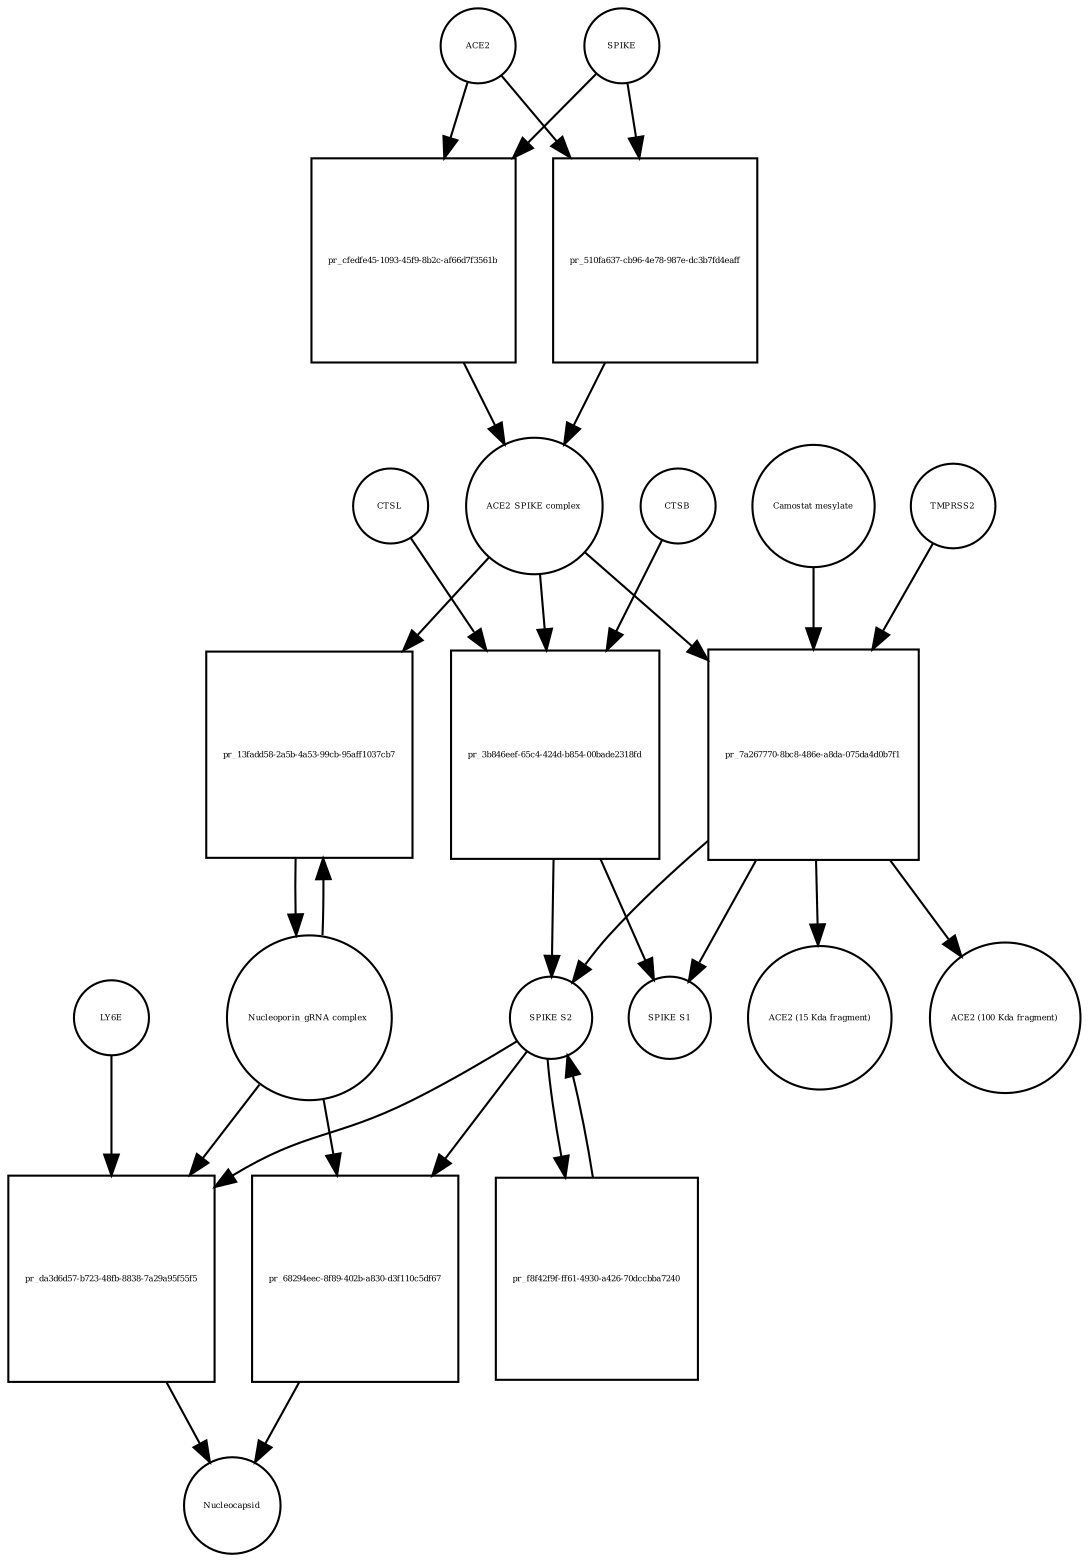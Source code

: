 strict digraph  {
ACE2 [annotation="", bipartite=0, cls=macromolecule, fontsize=4, label=ACE2, shape=circle];
"pr_cfedfe45-1093-45f9-8b2c-af66d7f3561b" [annotation="", bipartite=1, cls=process, fontsize=4, label="pr_cfedfe45-1093-45f9-8b2c-af66d7f3561b", shape=square];
"ACE2_SPIKE complex" [annotation="", bipartite=0, cls=complex, fontsize=4, label="ACE2_SPIKE complex", shape=circle];
SPIKE [annotation="", bipartite=0, cls="macromolecule multimer", fontsize=4, label=SPIKE, shape=circle];
"Nucleoporin_gRNA complex " [annotation="", bipartite=0, cls=complex, fontsize=4, label="Nucleoporin_gRNA complex ", shape=circle];
"pr_13fadd58-2a5b-4a53-99cb-95aff1037cb7" [annotation="", bipartite=1, cls=process, fontsize=4, label="pr_13fadd58-2a5b-4a53-99cb-95aff1037cb7", shape=square];
"pr_3b846eef-65c4-424d-b854-00bade2318fd" [annotation="", bipartite=1, cls=process, fontsize=4, label="pr_3b846eef-65c4-424d-b854-00bade2318fd", shape=square];
"SPIKE S2" [annotation="", bipartite=0, cls=macromolecule, fontsize=4, label="SPIKE S2", shape=circle];
CTSB [annotation="", bipartite=0, cls=macromolecule, fontsize=4, label=CTSB, shape=circle];
CTSL [annotation="", bipartite=0, cls=macromolecule, fontsize=4, label=CTSL, shape=circle];
"SPIKE S1" [annotation="", bipartite=0, cls=macromolecule, fontsize=4, label="SPIKE S1", shape=circle];
"pr_7a267770-8bc8-486e-a8da-075da4d0b7f1" [annotation="", bipartite=1, cls=process, fontsize=4, label="pr_7a267770-8bc8-486e-a8da-075da4d0b7f1", shape=square];
TMPRSS2 [annotation="", bipartite=0, cls=macromolecule, fontsize=4, label=TMPRSS2, shape=circle];
"Camostat mesylate" [annotation="urn_miriam_pubchem.compound_2536", bipartite=0, cls="simple chemical", fontsize=4, label="Camostat mesylate", shape=circle];
"ACE2 (15 Kda fragment)" [annotation="", bipartite=0, cls=macromolecule, fontsize=4, label="ACE2 (15 Kda fragment)", shape=circle];
"ACE2 (100 Kda fragment)" [annotation="", bipartite=0, cls=macromolecule, fontsize=4, label="ACE2 (100 Kda fragment)", shape=circle];
"pr_510fa637-cb96-4e78-987e-dc3b7fd4eaff" [annotation="", bipartite=1, cls=process, fontsize=4, label="pr_510fa637-cb96-4e78-987e-dc3b7fd4eaff", shape=square];
"pr_da3d6d57-b723-48fb-8838-7a29a95f55f5" [annotation="", bipartite=1, cls=process, fontsize=4, label="pr_da3d6d57-b723-48fb-8838-7a29a95f55f5", shape=square];
Nucleocapsid [annotation="", bipartite=0, cls=complex, fontsize=4, label=Nucleocapsid, shape=circle];
LY6E [annotation="", bipartite=0, cls=macromolecule, fontsize=4, label=LY6E, shape=circle];
"pr_f8f42f9f-ff61-4930-a426-70dccbba7240" [annotation="", bipartite=1, cls=process, fontsize=4, label="pr_f8f42f9f-ff61-4930-a426-70dccbba7240", shape=square];
"pr_68294eec-8f89-402b-a830-d3f110c5df67" [annotation="", bipartite=1, cls=process, fontsize=4, label="pr_68294eec-8f89-402b-a830-d3f110c5df67", shape=square];
ACE2 -> "pr_cfedfe45-1093-45f9-8b2c-af66d7f3561b"  [annotation="", interaction_type=consumption];
ACE2 -> "pr_510fa637-cb96-4e78-987e-dc3b7fd4eaff"  [annotation="", interaction_type=consumption];
"pr_cfedfe45-1093-45f9-8b2c-af66d7f3561b" -> "ACE2_SPIKE complex"  [annotation="", interaction_type=production];
"ACE2_SPIKE complex" -> "pr_13fadd58-2a5b-4a53-99cb-95aff1037cb7"  [annotation="urn_miriam_pubmed_32142651|urn_miriam_pubmed_32094589", interaction_type=stimulation];
"ACE2_SPIKE complex" -> "pr_3b846eef-65c4-424d-b854-00bade2318fd"  [annotation="", interaction_type=consumption];
"ACE2_SPIKE complex" -> "pr_7a267770-8bc8-486e-a8da-075da4d0b7f1"  [annotation="", interaction_type=consumption];
SPIKE -> "pr_cfedfe45-1093-45f9-8b2c-af66d7f3561b"  [annotation="", interaction_type=consumption];
SPIKE -> "pr_510fa637-cb96-4e78-987e-dc3b7fd4eaff"  [annotation="", interaction_type=consumption];
"Nucleoporin_gRNA complex " -> "pr_13fadd58-2a5b-4a53-99cb-95aff1037cb7"  [annotation="", interaction_type=consumption];
"Nucleoporin_gRNA complex " -> "pr_da3d6d57-b723-48fb-8838-7a29a95f55f5"  [annotation="", interaction_type=consumption];
"Nucleoporin_gRNA complex " -> "pr_68294eec-8f89-402b-a830-d3f110c5df67"  [annotation="", interaction_type=consumption];
"pr_13fadd58-2a5b-4a53-99cb-95aff1037cb7" -> "Nucleoporin_gRNA complex "  [annotation="", interaction_type=production];
"pr_3b846eef-65c4-424d-b854-00bade2318fd" -> "SPIKE S2"  [annotation="", interaction_type=production];
"pr_3b846eef-65c4-424d-b854-00bade2318fd" -> "SPIKE S1"  [annotation="", interaction_type=production];
"SPIKE S2" -> "pr_da3d6d57-b723-48fb-8838-7a29a95f55f5"  [annotation="urn_miriam_doi_10.1101%2F2020.03.05.979260|urn_miriam_doi_10.1101%2F2020.04.02.021469", interaction_type=stimulation];
"SPIKE S2" -> "pr_f8f42f9f-ff61-4930-a426-70dccbba7240"  [annotation="", interaction_type=consumption];
"SPIKE S2" -> "pr_68294eec-8f89-402b-a830-d3f110c5df67"  [annotation="", interaction_type=stimulation];
CTSB -> "pr_3b846eef-65c4-424d-b854-00bade2318fd"  [annotation=urn_miriam_pubmed_32142651, interaction_type=catalysis];
CTSL -> "pr_3b846eef-65c4-424d-b854-00bade2318fd"  [annotation=urn_miriam_pubmed_32142651, interaction_type=catalysis];
"pr_7a267770-8bc8-486e-a8da-075da4d0b7f1" -> "SPIKE S2"  [annotation="", interaction_type=production];
"pr_7a267770-8bc8-486e-a8da-075da4d0b7f1" -> "SPIKE S1"  [annotation="", interaction_type=production];
"pr_7a267770-8bc8-486e-a8da-075da4d0b7f1" -> "ACE2 (15 Kda fragment)"  [annotation="", interaction_type=production];
"pr_7a267770-8bc8-486e-a8da-075da4d0b7f1" -> "ACE2 (100 Kda fragment)"  [annotation="", interaction_type=production];
TMPRSS2 -> "pr_7a267770-8bc8-486e-a8da-075da4d0b7f1"  [annotation="urn_miriam_pubmed_32142651|urn_miriam_pubmed_32094589|urn_miriam_pubmed_24227843", interaction_type=catalysis];
"Camostat mesylate" -> "pr_7a267770-8bc8-486e-a8da-075da4d0b7f1"  [annotation="urn_miriam_pubmed_32142651|urn_miriam_pubmed_32094589|urn_miriam_pubmed_24227843", interaction_type=inhibition];
"pr_510fa637-cb96-4e78-987e-dc3b7fd4eaff" -> "ACE2_SPIKE complex"  [annotation="", interaction_type=production];
"pr_da3d6d57-b723-48fb-8838-7a29a95f55f5" -> Nucleocapsid  [annotation="", interaction_type=production];
LY6E -> "pr_da3d6d57-b723-48fb-8838-7a29a95f55f5"  [annotation="urn_miriam_doi_10.1101%2F2020.03.05.979260|urn_miriam_doi_10.1101%2F2020.04.02.021469", interaction_type=inhibition];
"pr_f8f42f9f-ff61-4930-a426-70dccbba7240" -> "SPIKE S2"  [annotation="", interaction_type=production];
"pr_68294eec-8f89-402b-a830-d3f110c5df67" -> Nucleocapsid  [annotation="", interaction_type=production];
}
